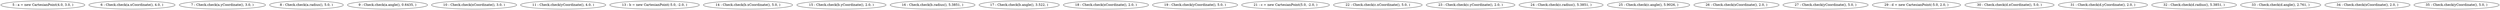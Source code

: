 digraph G {
"5 : a = new CartesianPoint(4.0, 3.0, )"
"6 : Check.check(a.xCoordinate(), 4.0, )"
"7 : Check.check(a.yCoordinate(), 3.0, )"
"8 : Check.check(a.radius(), 5.0, )"
"9 : Check.check(a.angle(), 0.6435, )"
"10 : Check.check(xCoordinate(), 3.0, )"
"11 : Check.check(yCoordinate(), 4.0, )"
"13 : b = new CartesianPoint(-5.0, -2.0, )"
"14 : Check.check(b.xCoordinate(), 5.0, )"
"15 : Check.check(b.yCoordinate(), 2.0, )"
"16 : Check.check(b.radius(), 5.3851, )"
"17 : Check.check(b.angle(), 3.522, )"
"18 : Check.check(xCoordinate(), 2.0, )"
"19 : Check.check(yCoordinate(), 5.0, )"
"21 : c = new CartesianPoint(5.0, -2.0, )"
"22 : Check.check(c.xCoordinate(), 5.0, )"
"23 : Check.check(c.yCoordinate(), 2.0, )"
"24 : Check.check(c.radius(), 5.3851, )"
"25 : Check.check(c.angle(), 5.9026, )"
"26 : Check.check(xCoordinate(), 2.0, )"
"27 : Check.check(yCoordinate(), 5.0, )"
"29 : d = new CartesianPoint(-5.0, 2.0, )"
"30 : Check.check(d.xCoordinate(), 5.0, )"
"31 : Check.check(d.yCoordinate(), 2.0, )"
"32 : Check.check(d.radius(), 5.3851, )"
"33 : Check.check(d.angle(), 2.761, )"
"34 : Check.check(xCoordinate(), 2.0, )"
"35 : Check.check(yCoordinate(), 5.0, )"
}